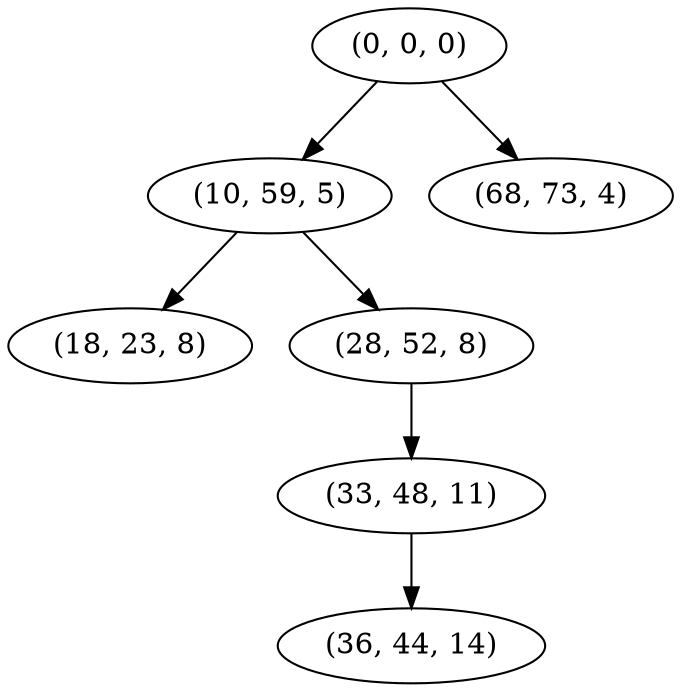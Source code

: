 digraph tree {
    "(0, 0, 0)";
    "(10, 59, 5)";
    "(18, 23, 8)";
    "(28, 52, 8)";
    "(33, 48, 11)";
    "(36, 44, 14)";
    "(68, 73, 4)";
    "(0, 0, 0)" -> "(10, 59, 5)";
    "(0, 0, 0)" -> "(68, 73, 4)";
    "(10, 59, 5)" -> "(18, 23, 8)";
    "(10, 59, 5)" -> "(28, 52, 8)";
    "(28, 52, 8)" -> "(33, 48, 11)";
    "(33, 48, 11)" -> "(36, 44, 14)";
}
